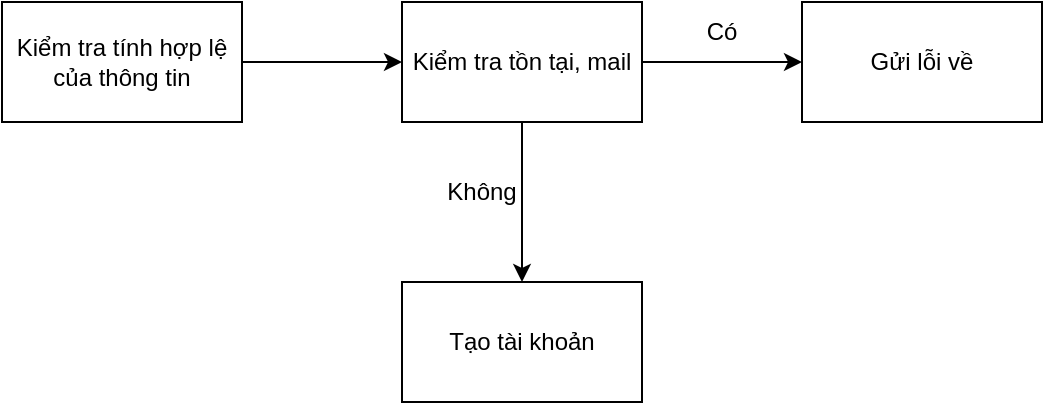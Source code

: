 <mxfile version="21.1.2" type="device">
  <diagram id="C5RBs43oDa-KdzZeNtuy" name="Page-1">
    <mxGraphModel dx="1147" dy="675" grid="1" gridSize="10" guides="1" tooltips="1" connect="1" arrows="1" fold="1" page="1" pageScale="1" pageWidth="827" pageHeight="1169" math="0" shadow="0">
      <root>
        <mxCell id="WIyWlLk6GJQsqaUBKTNV-0" />
        <mxCell id="WIyWlLk6GJQsqaUBKTNV-1" parent="WIyWlLk6GJQsqaUBKTNV-0" />
        <mxCell id="Tf54As1_6mJOoztpFqLH-4" value="" style="edgeStyle=orthogonalEdgeStyle;rounded=0;orthogonalLoop=1;jettySize=auto;html=1;" edge="1" parent="WIyWlLk6GJQsqaUBKTNV-1" source="Tf54As1_6mJOoztpFqLH-0" target="Tf54As1_6mJOoztpFqLH-3">
          <mxGeometry relative="1" as="geometry" />
        </mxCell>
        <mxCell id="Tf54As1_6mJOoztpFqLH-0" value="Kiểm tra tính hợp lệ của thông tin" style="rounded=0;whiteSpace=wrap;html=1;" vertex="1" parent="WIyWlLk6GJQsqaUBKTNV-1">
          <mxGeometry x="140" y="720" width="120" height="60" as="geometry" />
        </mxCell>
        <mxCell id="Tf54As1_6mJOoztpFqLH-1" value="Tạo tài khoản" style="whiteSpace=wrap;html=1;rounded=0;" vertex="1" parent="WIyWlLk6GJQsqaUBKTNV-1">
          <mxGeometry x="340" y="860" width="120" height="60" as="geometry" />
        </mxCell>
        <mxCell id="Tf54As1_6mJOoztpFqLH-5" style="rounded=0;orthogonalLoop=1;jettySize=auto;html=1;entryX=0.5;entryY=0;entryDx=0;entryDy=0;exitX=0.5;exitY=1;exitDx=0;exitDy=0;" edge="1" parent="WIyWlLk6GJQsqaUBKTNV-1" source="Tf54As1_6mJOoztpFqLH-3" target="Tf54As1_6mJOoztpFqLH-1">
          <mxGeometry relative="1" as="geometry" />
        </mxCell>
        <mxCell id="Tf54As1_6mJOoztpFqLH-8" value="" style="edgeStyle=orthogonalEdgeStyle;rounded=0;orthogonalLoop=1;jettySize=auto;html=1;" edge="1" parent="WIyWlLk6GJQsqaUBKTNV-1" source="Tf54As1_6mJOoztpFqLH-3" target="Tf54As1_6mJOoztpFqLH-7">
          <mxGeometry relative="1" as="geometry" />
        </mxCell>
        <mxCell id="Tf54As1_6mJOoztpFqLH-3" value="Kiểm tra tồn tại, mail" style="rounded=0;whiteSpace=wrap;html=1;" vertex="1" parent="WIyWlLk6GJQsqaUBKTNV-1">
          <mxGeometry x="340" y="720" width="120" height="60" as="geometry" />
        </mxCell>
        <mxCell id="Tf54As1_6mJOoztpFqLH-6" value="Không" style="text;html=1;strokeColor=none;fillColor=none;align=center;verticalAlign=middle;whiteSpace=wrap;rounded=0;" vertex="1" parent="WIyWlLk6GJQsqaUBKTNV-1">
          <mxGeometry x="350" y="800" width="60" height="30" as="geometry" />
        </mxCell>
        <mxCell id="Tf54As1_6mJOoztpFqLH-7" value="Gửi lỗi về" style="rounded=0;whiteSpace=wrap;html=1;" vertex="1" parent="WIyWlLk6GJQsqaUBKTNV-1">
          <mxGeometry x="540" y="720" width="120" height="60" as="geometry" />
        </mxCell>
        <mxCell id="Tf54As1_6mJOoztpFqLH-9" value="Có" style="text;html=1;strokeColor=none;fillColor=none;align=center;verticalAlign=middle;whiteSpace=wrap;rounded=0;" vertex="1" parent="WIyWlLk6GJQsqaUBKTNV-1">
          <mxGeometry x="470" y="720" width="60" height="30" as="geometry" />
        </mxCell>
      </root>
    </mxGraphModel>
  </diagram>
</mxfile>
